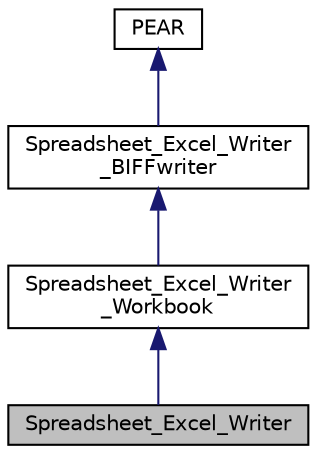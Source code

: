 digraph "Spreadsheet_Excel_Writer"
{
 // LATEX_PDF_SIZE
  edge [fontname="Helvetica",fontsize="10",labelfontname="Helvetica",labelfontsize="10"];
  node [fontname="Helvetica",fontsize="10",shape=record];
  Node1 [label="Spreadsheet_Excel_Writer",height=0.2,width=0.4,color="black", fillcolor="grey75", style="filled", fontcolor="black",tooltip=" "];
  Node2 -> Node1 [dir="back",color="midnightblue",fontsize="10",style="solid"];
  Node2 [label="Spreadsheet_Excel_Writer\l_Workbook",height=0.2,width=0.4,color="black", fillcolor="white", style="filled",URL="$classSpreadsheet__Excel__Writer__Workbook.html",tooltip=" "];
  Node3 -> Node2 [dir="back",color="midnightblue",fontsize="10",style="solid"];
  Node3 [label="Spreadsheet_Excel_Writer\l_BIFFwriter",height=0.2,width=0.4,color="black", fillcolor="white", style="filled",URL="$classSpreadsheet__Excel__Writer__BIFFwriter.html",tooltip=" "];
  Node4 -> Node3 [dir="back",color="midnightblue",fontsize="10",style="solid"];
  Node4 [label="PEAR",height=0.2,width=0.4,color="black", fillcolor="white", style="filled",URL="$classPEAR.html",tooltip=" "];
}
